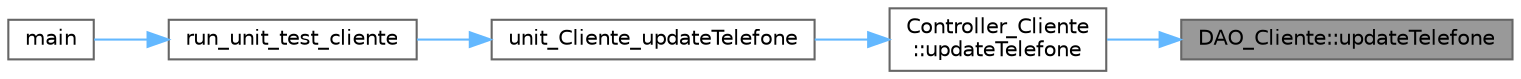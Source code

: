 digraph "DAO_Cliente::updateTelefone"
{
 // LATEX_PDF_SIZE
  bgcolor="transparent";
  edge [fontname=Helvetica,fontsize=10,labelfontname=Helvetica,labelfontsize=10];
  node [fontname=Helvetica,fontsize=10,shape=box,height=0.2,width=0.4];
  rankdir="RL";
  Node1 [id="Node000001",label="DAO_Cliente::updateTelefone",height=0.2,width=0.4,color="gray40", fillcolor="grey60", style="filled", fontcolor="black",tooltip="Atualiza o telefone do cliente."];
  Node1 -> Node2 [id="edge1_Node000001_Node000002",dir="back",color="steelblue1",style="solid",tooltip=" "];
  Node2 [id="Node000002",label="Controller_Cliente\l::updateTelefone",height=0.2,width=0.4,color="grey40", fillcolor="white", style="filled",URL="$class_controller___cliente.html#a102b74eda4183e3813683d517e206ab3",tooltip="Atualiza o telefone do cliente."];
  Node2 -> Node3 [id="edge2_Node000002_Node000003",dir="back",color="steelblue1",style="solid",tooltip=" "];
  Node3 [id="Node000003",label="unit_Cliente_updateTelefone",height=0.2,width=0.4,color="grey40", fillcolor="white", style="filled",URL="$unit__cliente_8cpp.html#a5622bb08a67da9d60a6f7258ac8184ca",tooltip="Testa a função updateTelefone da classe Controller_Cliente."];
  Node3 -> Node4 [id="edge3_Node000003_Node000004",dir="back",color="steelblue1",style="solid",tooltip=" "];
  Node4 [id="Node000004",label="run_unit_test_cliente",height=0.2,width=0.4,color="grey40", fillcolor="white", style="filled",URL="$unit__cliente_8cpp.html#a4d134b7f0141f14318ba68008080356e",tooltip="Executa todos os testes unitários para a classe Cliente."];
  Node4 -> Node5 [id="edge4_Node000004_Node000005",dir="back",color="steelblue1",style="solid",tooltip=" "];
  Node5 [id="Node000005",label="main",height=0.2,width=0.4,color="grey40", fillcolor="white", style="filled",URL="$test_2unit_2main_8cpp.html#ae66f6b31b5ad750f1fe042a706a4e3d4",tooltip=" "];
}
